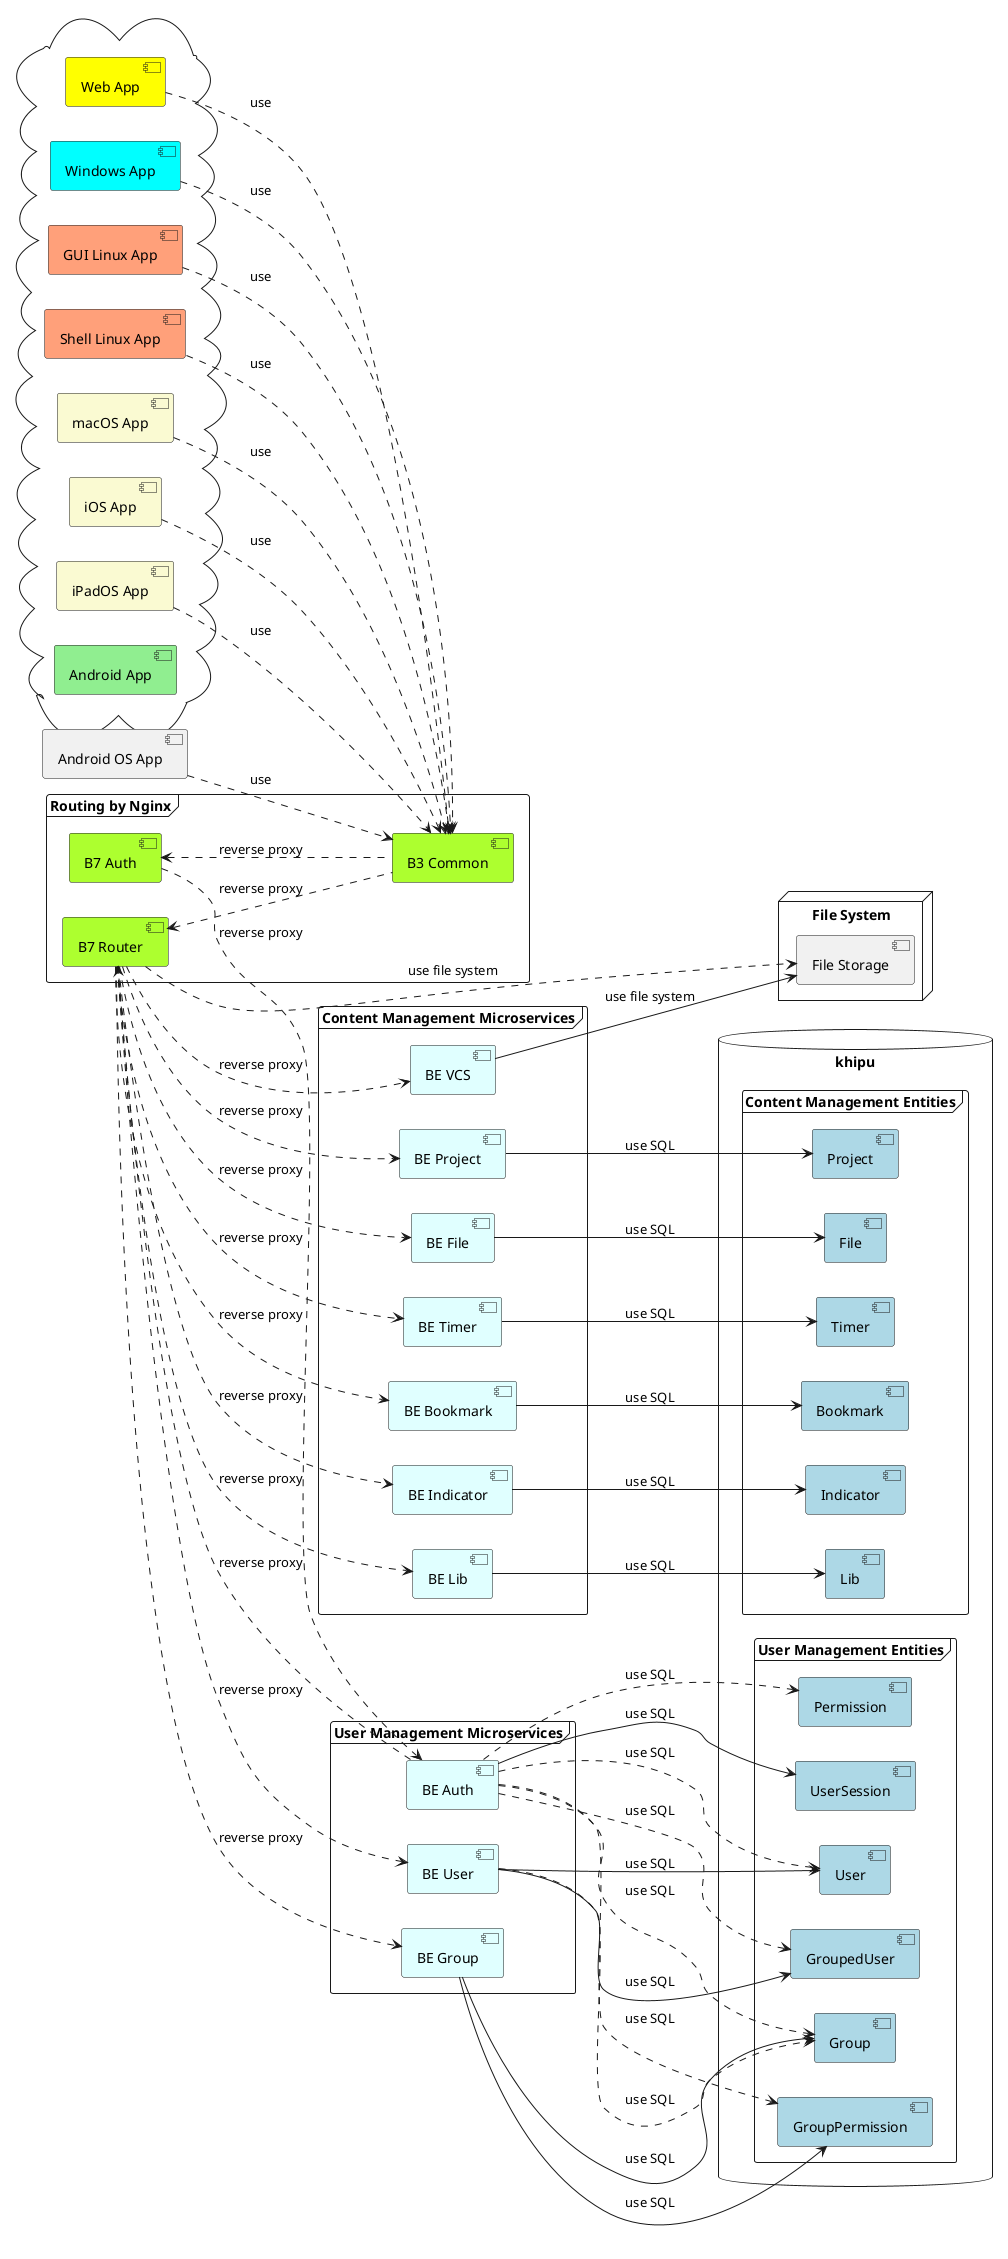 @startuml
left to right direction

cloud {
  [Web App] #Yellow
  [Windows App] #Cyan
  [GUI Linux App] #LightSalmon
  [Shell Linux App] #LightSalmon
  [macOS App] #LightGoldenRodYellow
  [iOS App] #LightGoldenRodYellow
  [iPadOS App] #LightGoldenRodYellow
  [Android App] #LightGreen
}

frame "Routing by Nginx" {
  component [B3 Common] #GreenYellow
  component [B7 Auth] #GreenYellow
  component [B7 Router] #GreenYellow
}

frame "User Management Microservices" {
  component [BE Auth] #LightCyan
  component [BE User] #LightCyan
  component [BE Group] #LightCyan
}

frame "Content Management Microservices" {
  component [BE Lib] #LightCyan
  component [BE Project] #LightCyan
  component [BE File] #LightCyan
  component [BE VCS] #LightCyan
  component [BE Timer] #LightCyan
  component [BE Bookmark] #LightCyan
  component [BE Indicator] #LightCyan
}

database "khipu" {
  frame "User Management Entities" {
    [User] #LightBlue
    [Group] #LightBlue
    [Permission] #LightBlue
    [UserSession] #LightBlue
    [GroupPermission] #LightBlue
    [GroupedUser] #LightBlue
  }
  frame "Content Management Entities" {
    [Lib] #LightBlue
    [Project] #LightBlue
    [File] #LightBlue
    [Timer] #LightBlue
    [Bookmark] #LightBlue
    [Indicator] #LightBlue
  }
}

node "File System" {
  component [File Storage]
}

[Web App] ..> [B3 Common] : use
[Windows App] ..> [B3 Common] : use
[GUI Linux App] ..> [B3 Common] : use
[Shell Linux App] ..> [B3 Common] : use
[macOS App] ..> [B3 Common] : use
[Android OS App] ..> [B3 Common] : use
[iOS App] ..> [B3 Common] : use
[iPadOS App] ..> [B3 Common] : use

[B7 Router] ..> [File Storage] : use file system

[B7 Router] <.. [B3 Common] : reverse proxy

[B7 Auth] <.. [B3 Common] : reverse proxy
[B7 Auth] ..> [BE Auth] : reverse proxy
[BE Auth] ..> [B7 Router] : reverse proxy

[B7 Router] ..> [BE User] : reverse proxy
[B7 Router] ..> [BE Group] : reverse proxy

[B7 Router] ..> [BE Lib] : reverse proxy
[B7 Router] ..> [BE Project] : reverse proxy
[B7 Router] ..> [BE File] : reverse proxy
[B7 Router] ..> [BE VCS] : reverse proxy
[B7 Router] ..> [BE Timer] : reverse proxy
[B7 Router] ..> [BE Bookmark] : reverse proxy
[B7 Router] ..> [BE Indicator] : reverse proxy

[BE Auth] ..> [User] : use SQL
[BE Auth] ..> [Group] : use SQL
[BE Auth] ..> [Permission] : use SQL
[BE Auth] ..> [GroupedUser] : use SQL
[BE Auth] ..> [GroupPermission] : use SQL
[BE Auth] --> [UserSession] : use SQL

[BE User] --> [User] : use SQL
[BE User] --> [GroupedUser] : use SQL
[BE User] ..> [Group] : use SQL

[BE Group] --> [Group] : use SQL
[BE Group] --> [GroupPermission] : use SQL

[BE Lib] --> [Lib] : use SQL
[BE Project] --> [Project] : use SQL
[BE File] --> [File] : use SQL
[BE Timer] --> [Timer] : use SQL
[BE Bookmark] --> [Bookmark] : use SQL
[BE Indicator] --> [Indicator] : use SQL

[BE VCS] --> [File Storage] : use file system

@enduml